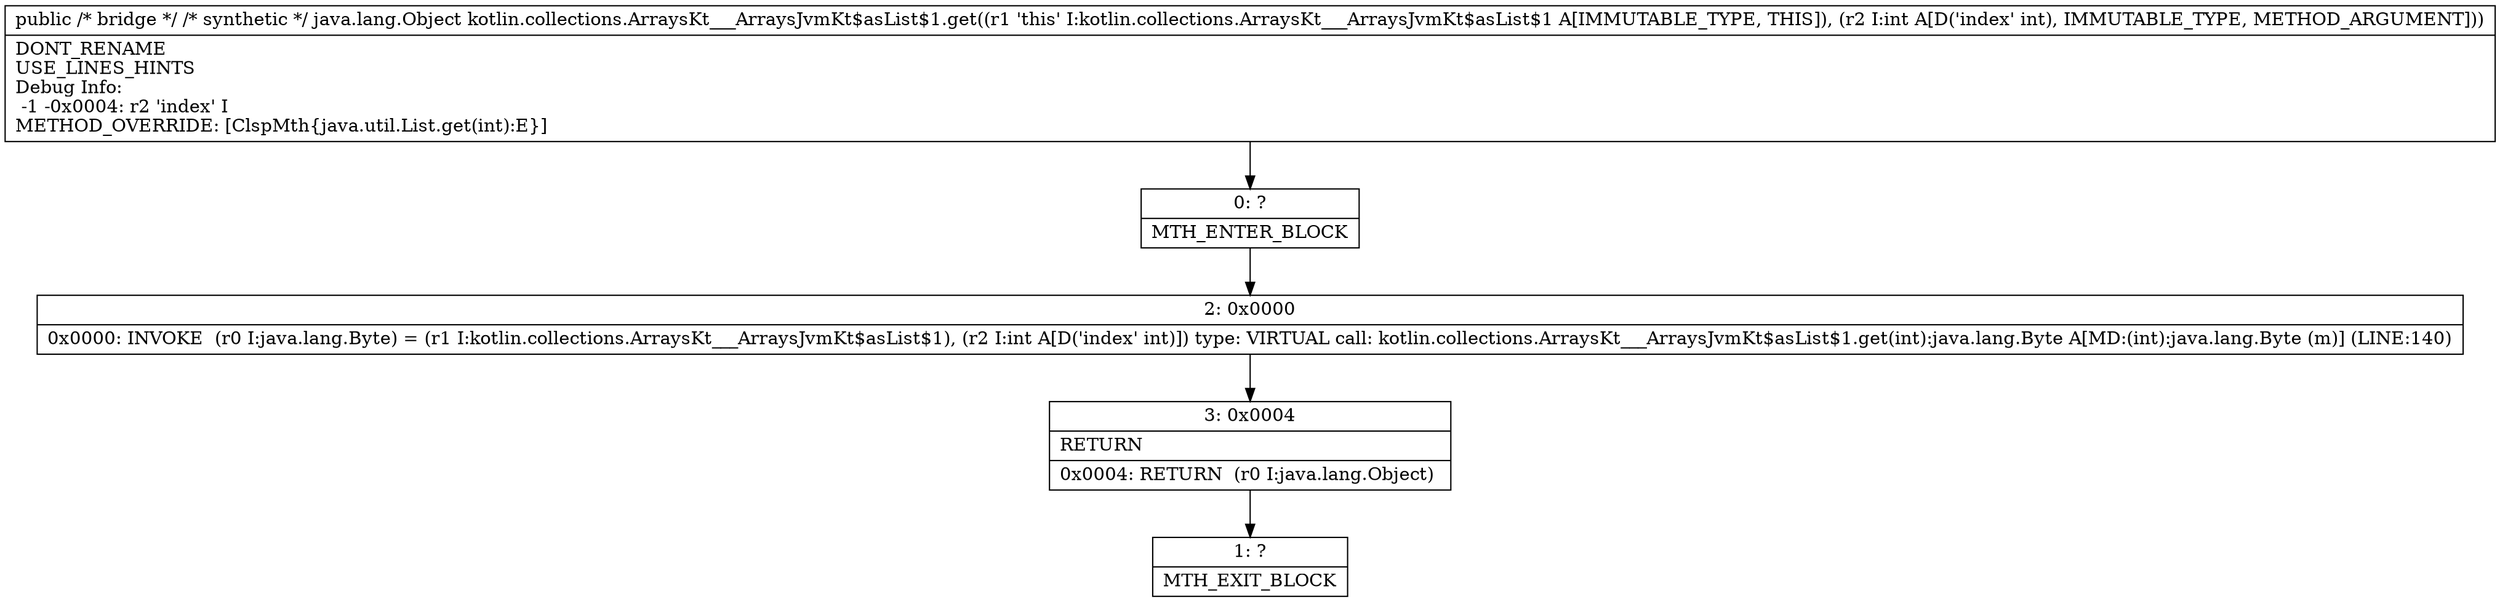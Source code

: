 digraph "CFG forkotlin.collections.ArraysKt___ArraysJvmKt$asList$1.get(I)Ljava\/lang\/Object;" {
Node_0 [shape=record,label="{0\:\ ?|MTH_ENTER_BLOCK\l}"];
Node_2 [shape=record,label="{2\:\ 0x0000|0x0000: INVOKE  (r0 I:java.lang.Byte) = (r1 I:kotlin.collections.ArraysKt___ArraysJvmKt$asList$1), (r2 I:int A[D('index' int)]) type: VIRTUAL call: kotlin.collections.ArraysKt___ArraysJvmKt$asList$1.get(int):java.lang.Byte A[MD:(int):java.lang.Byte (m)] (LINE:140)\l}"];
Node_3 [shape=record,label="{3\:\ 0x0004|RETURN\l|0x0004: RETURN  (r0 I:java.lang.Object) \l}"];
Node_1 [shape=record,label="{1\:\ ?|MTH_EXIT_BLOCK\l}"];
MethodNode[shape=record,label="{public \/* bridge *\/ \/* synthetic *\/ java.lang.Object kotlin.collections.ArraysKt___ArraysJvmKt$asList$1.get((r1 'this' I:kotlin.collections.ArraysKt___ArraysJvmKt$asList$1 A[IMMUTABLE_TYPE, THIS]), (r2 I:int A[D('index' int), IMMUTABLE_TYPE, METHOD_ARGUMENT]))  | DONT_RENAME\lUSE_LINES_HINTS\lDebug Info:\l  \-1 \-0x0004: r2 'index' I\lMETHOD_OVERRIDE: [ClspMth\{java.util.List.get(int):E\}]\l}"];
MethodNode -> Node_0;Node_0 -> Node_2;
Node_2 -> Node_3;
Node_3 -> Node_1;
}

